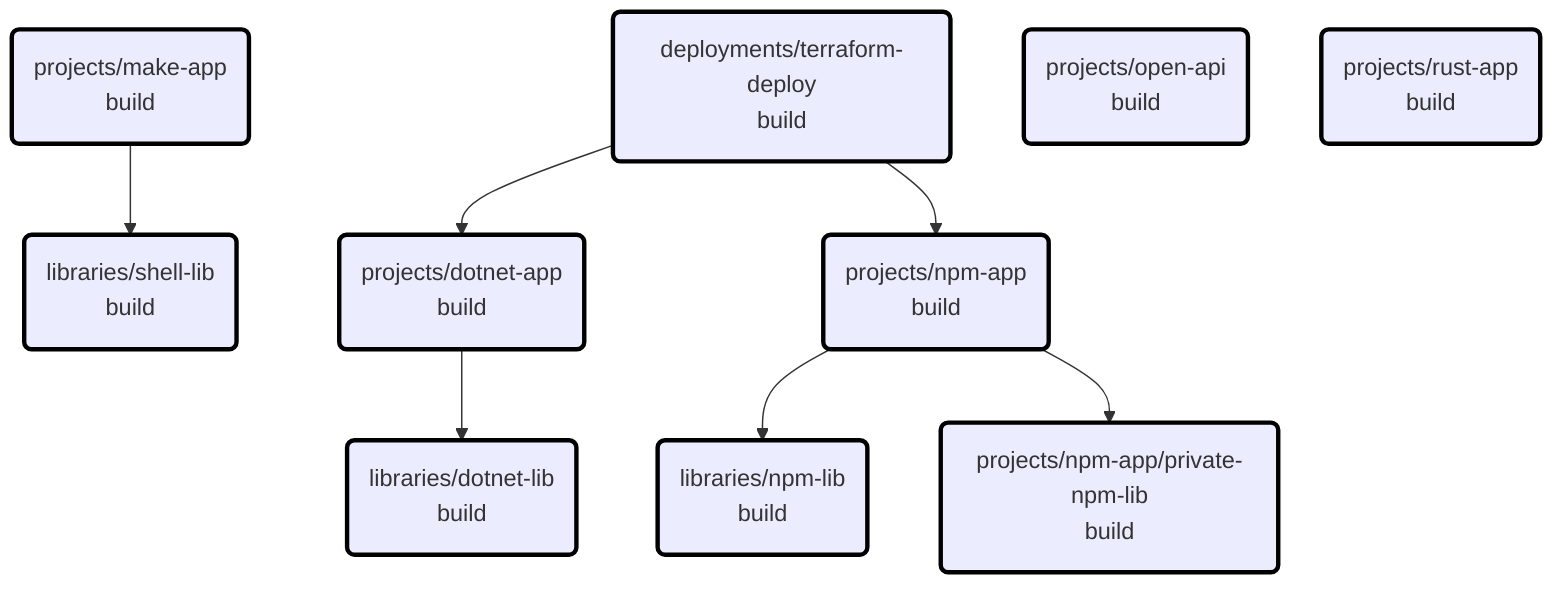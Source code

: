 flowchart TD
classDef build stroke:red,stroke-width:3px
classDef restore stroke:orange,stroke-width:3px
classDef ignore stroke:black,stroke-width:3px
DEPLOYMENTS/TERRAFORM-DEPLOY:build("deployments/terraform-deploy
build ")
LIBRARIES/DOTNET-LIB:build("libraries/dotnet-lib
build ")
LIBRARIES/NPM-LIB:build("libraries/npm-lib
build ")
LIBRARIES/SHELL-LIB:build("libraries/shell-lib
build ")
PROJECTS/DOTNET-APP:build("projects/dotnet-app
build ")
PROJECTS/MAKE-APP:build("projects/make-app
build ")
PROJECTS/NPM-APP/PRIVATE-NPM-LIB:build("projects/npm-app/private-npm-lib
build ")
PROJECTS/NPM-APP:build("projects/npm-app
build ")
PROJECTS/OPEN-API:build("projects/open-api
build ")
PROJECTS/RUST-APP:build("projects/rust-app
build ")
DEPLOYMENTS/TERRAFORM-DEPLOY:build --> PROJECTS/DOTNET-APP:build
DEPLOYMENTS/TERRAFORM-DEPLOY:build --> PROJECTS/NPM-APP:build
class DEPLOYMENTS/TERRAFORM-DEPLOY:build ignore
class LIBRARIES/DOTNET-LIB:build ignore
class LIBRARIES/NPM-LIB:build ignore
class LIBRARIES/SHELL-LIB:build ignore
PROJECTS/DOTNET-APP:build --> LIBRARIES/DOTNET-LIB:build
class PROJECTS/DOTNET-APP:build ignore
PROJECTS/MAKE-APP:build --> LIBRARIES/SHELL-LIB:build
class PROJECTS/MAKE-APP:build ignore
class PROJECTS/NPM-APP/PRIVATE-NPM-LIB:build ignore
PROJECTS/NPM-APP:build --> LIBRARIES/NPM-LIB:build
PROJECTS/NPM-APP:build --> PROJECTS/NPM-APP/PRIVATE-NPM-LIB:build
class PROJECTS/NPM-APP:build ignore
class PROJECTS/OPEN-API:build ignore
class PROJECTS/RUST-APP:build ignore